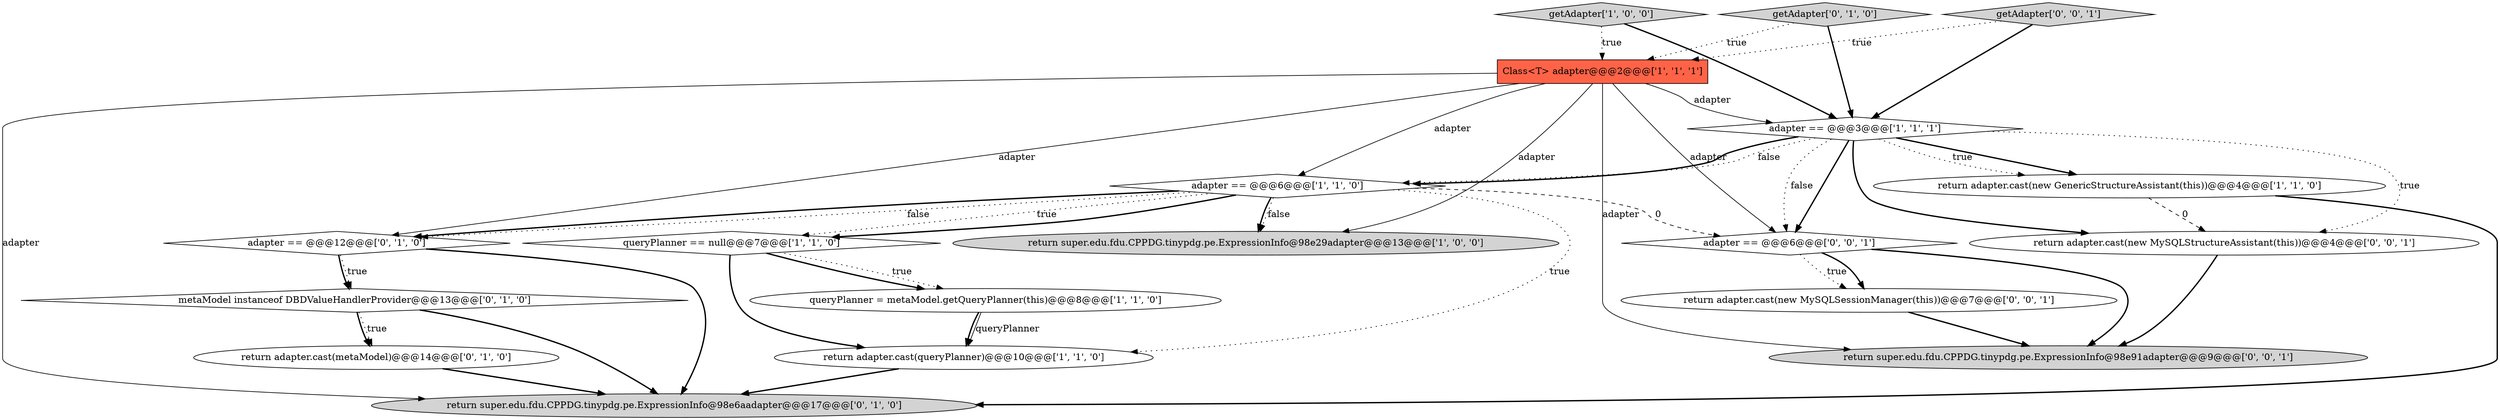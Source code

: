 digraph {
13 [style = filled, label = "return adapter.cast(metaModel)@@@14@@@['0', '1', '0']", fillcolor = white, shape = ellipse image = "AAA1AAABBB2BBB"];
8 [style = filled, label = "return adapter.cast(queryPlanner)@@@10@@@['1', '1', '0']", fillcolor = white, shape = ellipse image = "AAA0AAABBB1BBB"];
3 [style = filled, label = "getAdapter['1', '0', '0']", fillcolor = lightgray, shape = diamond image = "AAA0AAABBB1BBB"];
11 [style = filled, label = "getAdapter['0', '1', '0']", fillcolor = lightgray, shape = diamond image = "AAA0AAABBB2BBB"];
17 [style = filled, label = "return adapter.cast(new MySQLStructureAssistant(this))@@@4@@@['0', '0', '1']", fillcolor = white, shape = ellipse image = "AAA0AAABBB3BBB"];
5 [style = filled, label = "Class<T> adapter@@@2@@@['1', '1', '1']", fillcolor = tomato, shape = box image = "AAA0AAABBB1BBB"];
2 [style = filled, label = "return adapter.cast(new GenericStructureAssistant(this))@@@4@@@['1', '1', '0']", fillcolor = white, shape = ellipse image = "AAA0AAABBB1BBB"];
6 [style = filled, label = "adapter == @@@3@@@['1', '1', '1']", fillcolor = white, shape = diamond image = "AAA0AAABBB1BBB"];
15 [style = filled, label = "return adapter.cast(new MySQLSessionManager(this))@@@7@@@['0', '0', '1']", fillcolor = white, shape = ellipse image = "AAA0AAABBB3BBB"];
10 [style = filled, label = "return super.edu.fdu.CPPDG.tinypdg.pe.ExpressionInfo@98e6aadapter@@@17@@@['0', '1', '0']", fillcolor = lightgray, shape = ellipse image = "AAA1AAABBB2BBB"];
16 [style = filled, label = "return super.edu.fdu.CPPDG.tinypdg.pe.ExpressionInfo@98e91adapter@@@9@@@['0', '0', '1']", fillcolor = lightgray, shape = ellipse image = "AAA0AAABBB3BBB"];
12 [style = filled, label = "metaModel instanceof DBDValueHandlerProvider@@@13@@@['0', '1', '0']", fillcolor = white, shape = diamond image = "AAA0AAABBB2BBB"];
18 [style = filled, label = "adapter == @@@6@@@['0', '0', '1']", fillcolor = white, shape = diamond image = "AAA0AAABBB3BBB"];
7 [style = filled, label = "adapter == @@@6@@@['1', '1', '0']", fillcolor = white, shape = diamond image = "AAA0AAABBB1BBB"];
4 [style = filled, label = "queryPlanner = metaModel.getQueryPlanner(this)@@@8@@@['1', '1', '0']", fillcolor = white, shape = ellipse image = "AAA0AAABBB1BBB"];
9 [style = filled, label = "adapter == @@@12@@@['0', '1', '0']", fillcolor = white, shape = diamond image = "AAA1AAABBB2BBB"];
14 [style = filled, label = "getAdapter['0', '0', '1']", fillcolor = lightgray, shape = diamond image = "AAA0AAABBB3BBB"];
0 [style = filled, label = "queryPlanner == null@@@7@@@['1', '1', '0']", fillcolor = white, shape = diamond image = "AAA0AAABBB1BBB"];
1 [style = filled, label = "return super.edu.fdu.CPPDG.tinypdg.pe.ExpressionInfo@98e29adapter@@@13@@@['1', '0', '0']", fillcolor = lightgray, shape = ellipse image = "AAA0AAABBB1BBB"];
6->18 [style = bold, label=""];
18->15 [style = dotted, label="true"];
7->18 [style = dashed, label="0"];
0->4 [style = bold, label=""];
7->1 [style = dotted, label="false"];
14->5 [style = dotted, label="true"];
7->9 [style = bold, label=""];
2->17 [style = dashed, label="0"];
7->8 [style = dotted, label="true"];
5->9 [style = solid, label="adapter"];
5->10 [style = solid, label="adapter"];
12->13 [style = dotted, label="true"];
7->9 [style = dotted, label="false"];
6->17 [style = bold, label=""];
4->8 [style = bold, label=""];
5->7 [style = solid, label="adapter"];
5->6 [style = solid, label="adapter"];
0->8 [style = bold, label=""];
2->10 [style = bold, label=""];
11->6 [style = bold, label=""];
6->7 [style = dotted, label="false"];
6->17 [style = dotted, label="true"];
4->8 [style = solid, label="queryPlanner"];
6->2 [style = bold, label=""];
12->13 [style = bold, label=""];
3->6 [style = bold, label=""];
5->16 [style = solid, label="adapter"];
12->10 [style = bold, label=""];
5->1 [style = solid, label="adapter"];
5->18 [style = solid, label="adapter"];
7->0 [style = bold, label=""];
18->16 [style = bold, label=""];
15->16 [style = bold, label=""];
14->6 [style = bold, label=""];
6->18 [style = dotted, label="false"];
7->0 [style = dotted, label="true"];
9->10 [style = bold, label=""];
7->1 [style = bold, label=""];
0->4 [style = dotted, label="true"];
6->2 [style = dotted, label="true"];
9->12 [style = dotted, label="true"];
6->7 [style = bold, label=""];
13->10 [style = bold, label=""];
3->5 [style = dotted, label="true"];
17->16 [style = bold, label=""];
8->10 [style = bold, label=""];
9->12 [style = bold, label=""];
11->5 [style = dotted, label="true"];
18->15 [style = bold, label=""];
}
